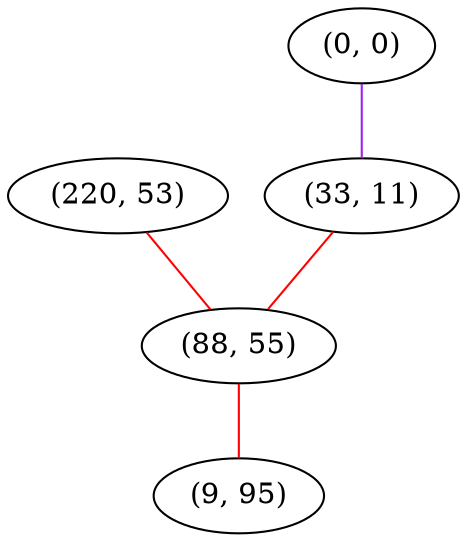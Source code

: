 graph "" {
"(220, 53)";
"(0, 0)";
"(33, 11)";
"(88, 55)";
"(9, 95)";
"(220, 53)" -- "(88, 55)"  [color=red, key=0, weight=1];
"(0, 0)" -- "(33, 11)"  [color=purple, key=0, weight=4];
"(33, 11)" -- "(88, 55)"  [color=red, key=0, weight=1];
"(88, 55)" -- "(9, 95)"  [color=red, key=0, weight=1];
}
